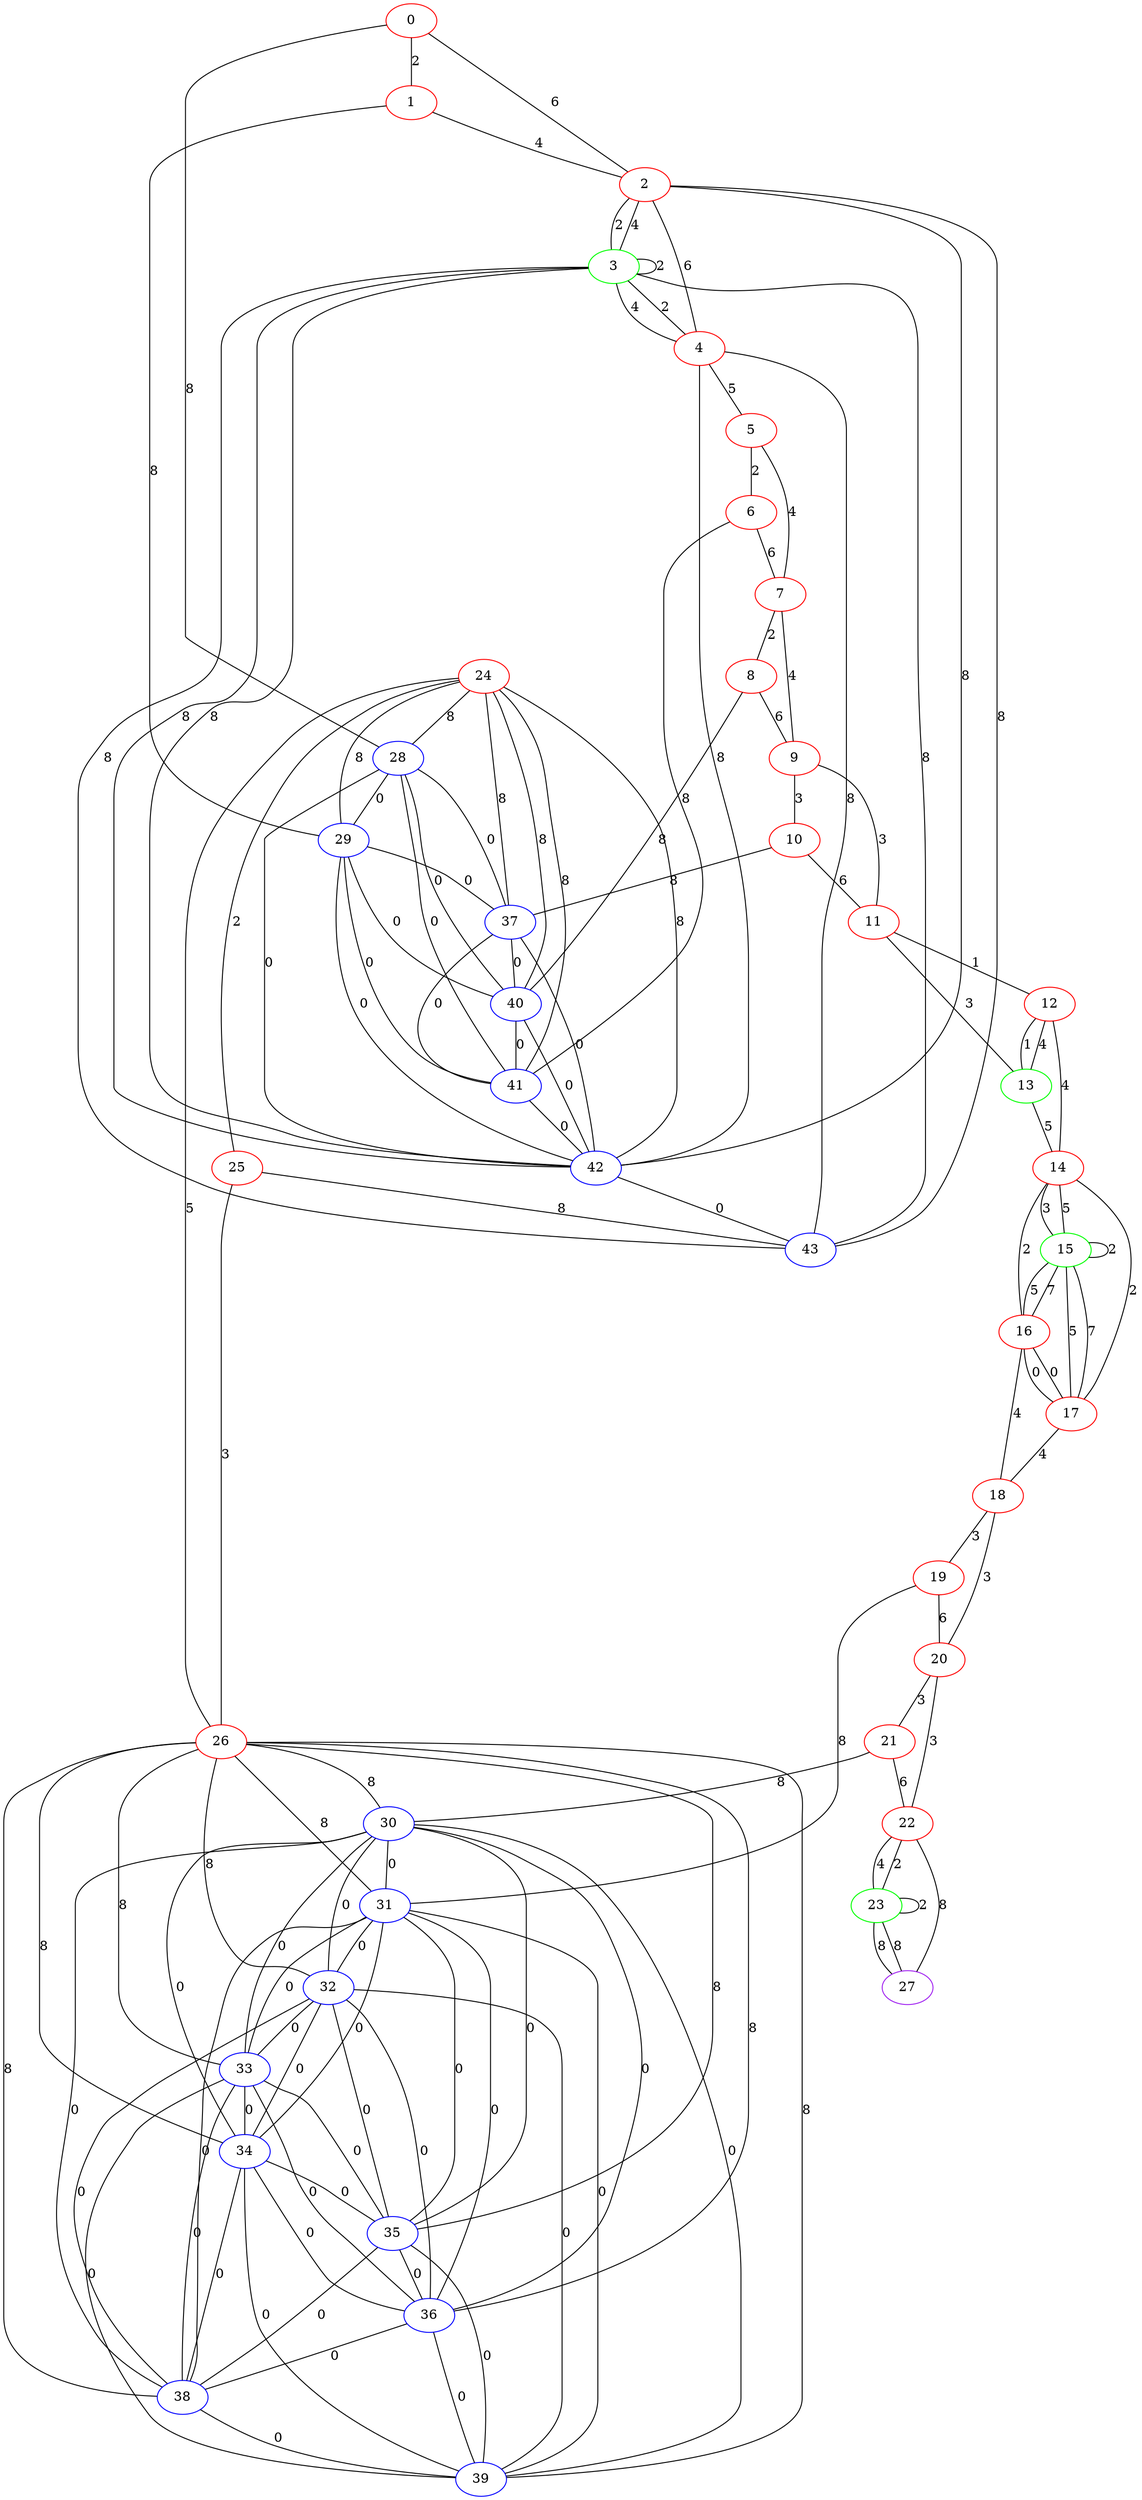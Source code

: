 graph "" {
0 [color=red, weight=1];
1 [color=red, weight=1];
2 [color=red, weight=1];
3 [color=green, weight=2];
4 [color=red, weight=1];
5 [color=red, weight=1];
6 [color=red, weight=1];
7 [color=red, weight=1];
8 [color=red, weight=1];
9 [color=red, weight=1];
10 [color=red, weight=1];
11 [color=red, weight=1];
12 [color=red, weight=1];
13 [color=green, weight=2];
14 [color=red, weight=1];
15 [color=green, weight=2];
16 [color=red, weight=1];
17 [color=red, weight=1];
18 [color=red, weight=1];
19 [color=red, weight=1];
20 [color=red, weight=1];
21 [color=red, weight=1];
22 [color=red, weight=1];
23 [color=green, weight=2];
24 [color=red, weight=1];
25 [color=red, weight=1];
26 [color=red, weight=1];
27 [color=purple, weight=4];
28 [color=blue, weight=3];
29 [color=blue, weight=3];
30 [color=blue, weight=3];
31 [color=blue, weight=3];
32 [color=blue, weight=3];
33 [color=blue, weight=3];
34 [color=blue, weight=3];
35 [color=blue, weight=3];
36 [color=blue, weight=3];
37 [color=blue, weight=3];
38 [color=blue, weight=3];
39 [color=blue, weight=3];
40 [color=blue, weight=3];
41 [color=blue, weight=3];
42 [color=blue, weight=3];
43 [color=blue, weight=3];
0 -- 1  [key=0, label=2];
0 -- 2  [key=0, label=6];
0 -- 28  [key=0, label=8];
1 -- 2  [key=0, label=4];
1 -- 29  [key=0, label=8];
2 -- 3  [key=0, label=2];
2 -- 3  [key=1, label=4];
2 -- 4  [key=0, label=6];
2 -- 42  [key=0, label=8];
2 -- 43  [key=0, label=8];
3 -- 43  [key=0, label=8];
3 -- 43  [key=1, label=8];
3 -- 3  [key=0, label=2];
3 -- 4  [key=0, label=4];
3 -- 4  [key=1, label=2];
3 -- 42  [key=0, label=8];
3 -- 42  [key=1, label=8];
4 -- 42  [key=0, label=8];
4 -- 43  [key=0, label=8];
4 -- 5  [key=0, label=5];
5 -- 6  [key=0, label=2];
5 -- 7  [key=0, label=4];
6 -- 41  [key=0, label=8];
6 -- 7  [key=0, label=6];
7 -- 8  [key=0, label=2];
7 -- 9  [key=0, label=4];
8 -- 40  [key=0, label=8];
8 -- 9  [key=0, label=6];
9 -- 10  [key=0, label=3];
9 -- 11  [key=0, label=3];
10 -- 11  [key=0, label=6];
10 -- 37  [key=0, label=8];
11 -- 12  [key=0, label=1];
11 -- 13  [key=0, label=3];
12 -- 13  [key=0, label=4];
12 -- 13  [key=1, label=1];
12 -- 14  [key=0, label=4];
13 -- 14  [key=0, label=5];
14 -- 16  [key=0, label=2];
14 -- 17  [key=0, label=2];
14 -- 15  [key=0, label=3];
14 -- 15  [key=1, label=5];
15 -- 16  [key=0, label=5];
15 -- 16  [key=1, label=7];
15 -- 17  [key=0, label=5];
15 -- 17  [key=1, label=7];
15 -- 15  [key=0, label=2];
16 -- 17  [key=0, label=0];
16 -- 17  [key=1, label=0];
16 -- 18  [key=0, label=4];
17 -- 18  [key=0, label=4];
18 -- 19  [key=0, label=3];
18 -- 20  [key=0, label=3];
19 -- 20  [key=0, label=6];
19 -- 31  [key=0, label=8];
20 -- 21  [key=0, label=3];
20 -- 22  [key=0, label=3];
21 -- 30  [key=0, label=8];
21 -- 22  [key=0, label=6];
22 -- 27  [key=0, label=8];
22 -- 23  [key=0, label=2];
22 -- 23  [key=1, label=4];
23 -- 27  [key=0, label=8];
23 -- 27  [key=1, label=8];
23 -- 23  [key=0, label=2];
24 -- 37  [key=0, label=8];
24 -- 40  [key=0, label=8];
24 -- 41  [key=0, label=8];
24 -- 42  [key=0, label=8];
24 -- 25  [key=0, label=2];
24 -- 26  [key=0, label=5];
24 -- 28  [key=0, label=8];
24 -- 29  [key=0, label=8];
25 -- 26  [key=0, label=3];
25 -- 43  [key=0, label=8];
26 -- 32  [key=0, label=8];
26 -- 33  [key=0, label=8];
26 -- 34  [key=0, label=8];
26 -- 35  [key=0, label=8];
26 -- 36  [key=0, label=8];
26 -- 38  [key=0, label=8];
26 -- 39  [key=0, label=8];
26 -- 30  [key=0, label=8];
26 -- 31  [key=0, label=8];
28 -- 37  [key=0, label=0];
28 -- 40  [key=0, label=0];
28 -- 41  [key=0, label=0];
28 -- 42  [key=0, label=0];
28 -- 29  [key=0, label=0];
29 -- 37  [key=0, label=0];
29 -- 40  [key=0, label=0];
29 -- 41  [key=0, label=0];
29 -- 42  [key=0, label=0];
30 -- 32  [key=0, label=0];
30 -- 33  [key=0, label=0];
30 -- 34  [key=0, label=0];
30 -- 35  [key=0, label=0];
30 -- 36  [key=0, label=0];
30 -- 38  [key=0, label=0];
30 -- 39  [key=0, label=0];
30 -- 31  [key=0, label=0];
31 -- 32  [key=0, label=0];
31 -- 33  [key=0, label=0];
31 -- 34  [key=0, label=0];
31 -- 35  [key=0, label=0];
31 -- 36  [key=0, label=0];
31 -- 38  [key=0, label=0];
31 -- 39  [key=0, label=0];
32 -- 33  [key=0, label=0];
32 -- 34  [key=0, label=0];
32 -- 35  [key=0, label=0];
32 -- 36  [key=0, label=0];
32 -- 38  [key=0, label=0];
32 -- 39  [key=0, label=0];
33 -- 34  [key=0, label=0];
33 -- 35  [key=0, label=0];
33 -- 36  [key=0, label=0];
33 -- 38  [key=0, label=0];
33 -- 39  [key=0, label=0];
34 -- 35  [key=0, label=0];
34 -- 36  [key=0, label=0];
34 -- 38  [key=0, label=0];
34 -- 39  [key=0, label=0];
35 -- 36  [key=0, label=0];
35 -- 38  [key=0, label=0];
35 -- 39  [key=0, label=0];
36 -- 38  [key=0, label=0];
36 -- 39  [key=0, label=0];
37 -- 40  [key=0, label=0];
37 -- 41  [key=0, label=0];
37 -- 42  [key=0, label=0];
38 -- 39  [key=0, label=0];
40 -- 41  [key=0, label=0];
40 -- 42  [key=0, label=0];
41 -- 42  [key=0, label=0];
42 -- 43  [key=0, label=0];
}
